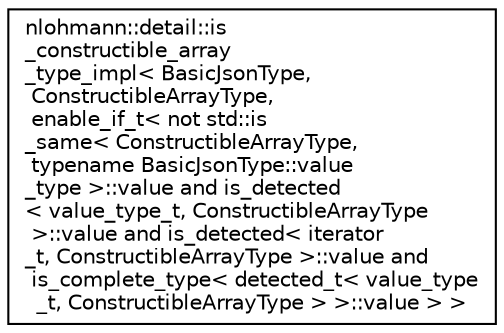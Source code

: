 digraph "Graphical Class Hierarchy"
{
  edge [fontname="Helvetica",fontsize="10",labelfontname="Helvetica",labelfontsize="10"];
  node [fontname="Helvetica",fontsize="10",shape=record];
  rankdir="LR";
  Node0 [label="nlohmann::detail::is\l_constructible_array\l_type_impl\< BasicJsonType,\l ConstructibleArrayType,\l enable_if_t\< not std::is\l_same\< ConstructibleArrayType,\l typename BasicJsonType::value\l_type \>::value and is_detected\l\< value_type_t, ConstructibleArrayType\l \>::value and is_detected\< iterator\l_t, ConstructibleArrayType \>::value and\l is_complete_type\< detected_t\< value_type\l_t, ConstructibleArrayType \> \>::value \> \>",height=0.2,width=0.4,color="black", fillcolor="white", style="filled",URL="$structnlohmann_1_1detail_1_1is__constructible__array__type__impl_3_01BasicJsonType_00_01Construc77059e54a799f3816dfc60229a9bf59d.html"];
}
